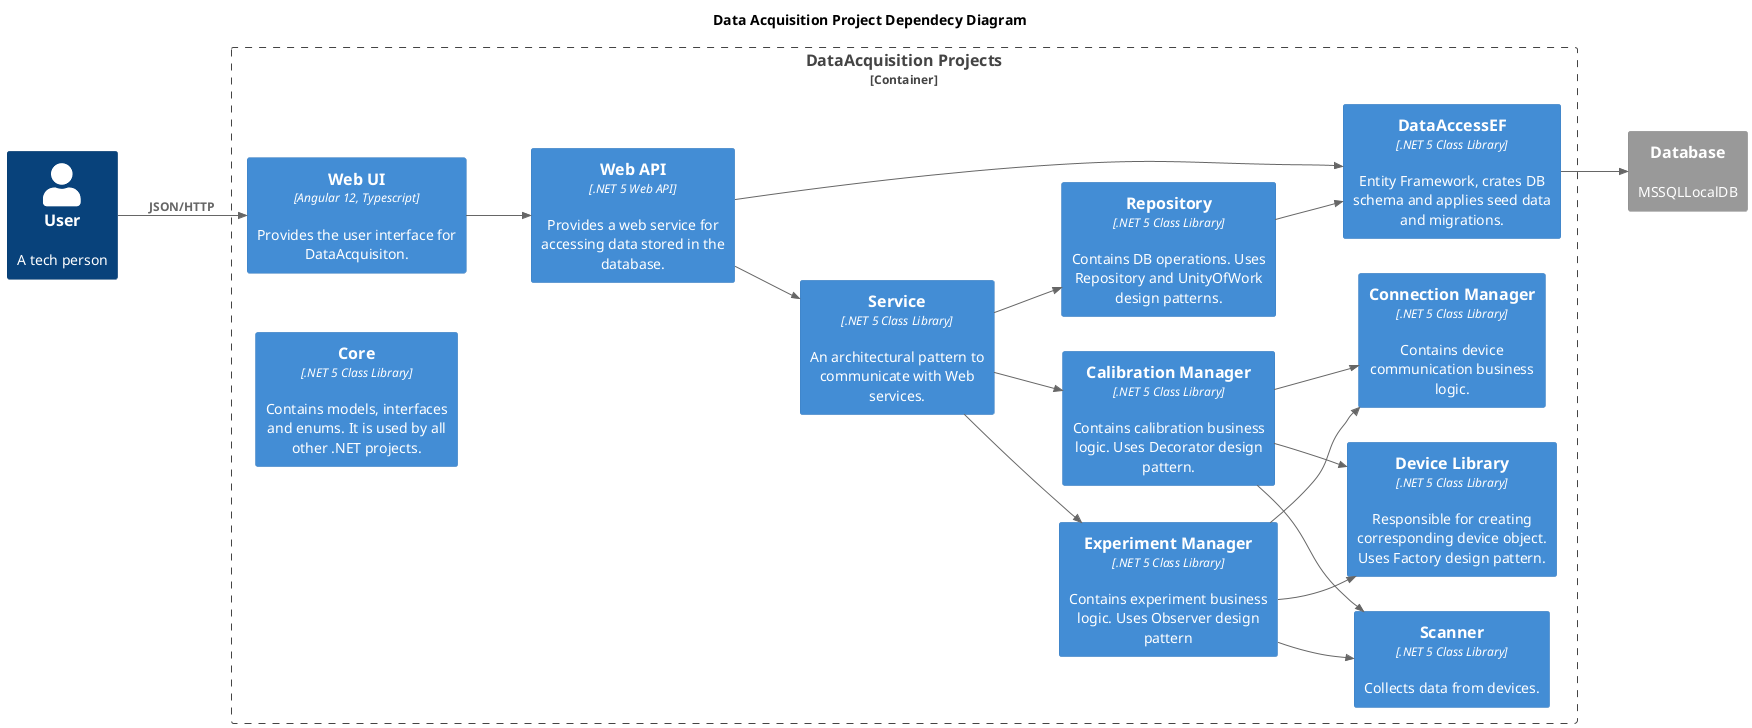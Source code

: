 @startuml "Data Acquisition Project Structure Diagram"
!include <c4/C4_Container.puml>

LAYOUT_LEFT_RIGHT()
HIDE_STEREOTYPE()

title Data Acquisition Project Dependecy Diagram

Person(user, User, "A tech person")


Container_Boundary(dataAcquisition, "DataAcquisition Projects") {
    Container(web_app, "Web UI", "Angular 12, Typescript", "Provides the user interface for DataAcquisiton.")
    Container(web_api, "Web API", ".NET 5 Web API", "Provides a web service for accessing data stored in the database.")
    Container(calibration_manager, "Calibration Manager", ".NET 5 Class Library", "Contains calibration business logic. Uses Decorator design pattern.")
    Container(connection_manager, "Connection Manager", ".NET 5 Class Library", "Contains device communication business logic.")
    Container(ef, "DataAccessEF", ".NET 5 Class Library", "Entity Framework, crates DB schema and applies seed data and migrations.")
    Container(device_library, "Device Library", ".NET 5 Class Library", "Responsible for creating corresponding device object. Uses Factory design pattern.")
    Container(experiment_manager, "Experiment Manager", ".NET 5 Class Library", "Contains experiment business logic. Uses Observer design pattern")
    Container(repository, "Repository", ".NET 5 Class Library", "Contains DB operations. Uses Repository and UnityOfWork design patterns.")
    Container(scanner, "Scanner", ".NET 5 Class Library", "Collects data from devices.")
    Container(service, "Service", ".NET 5 Class Library", "An architectural pattern to communicate with Web services.")
    Container(core, "Core", ".NET 5 Class Library", "Contains models, interfaces and enums. It is used by all other .NET projects.")
}

System_Ext(db, "Database", "MSSQLLocalDB")

Rel(user, web_app, "JSON/HTTP")

Rel(web_app, web_api, " ")

Rel(web_api, ef, " ")
Rel(web_api, service, " ")

Rel(calibration_manager, connection_manager, " ")
Rel(calibration_manager, device_library, " ")
Rel(calibration_manager, scanner, " ")

Rel(ef, db, " ")

Rel(experiment_manager, connection_manager, " ")
Rel(experiment_manager, device_library, " ")
Rel(experiment_manager, scanner, " ")

Rel(repository, ef, " ")

Rel(service, calibration_manager, " ")
Rel(service, experiment_manager, " ")
Rel(service, repository, " ")

@enduml
